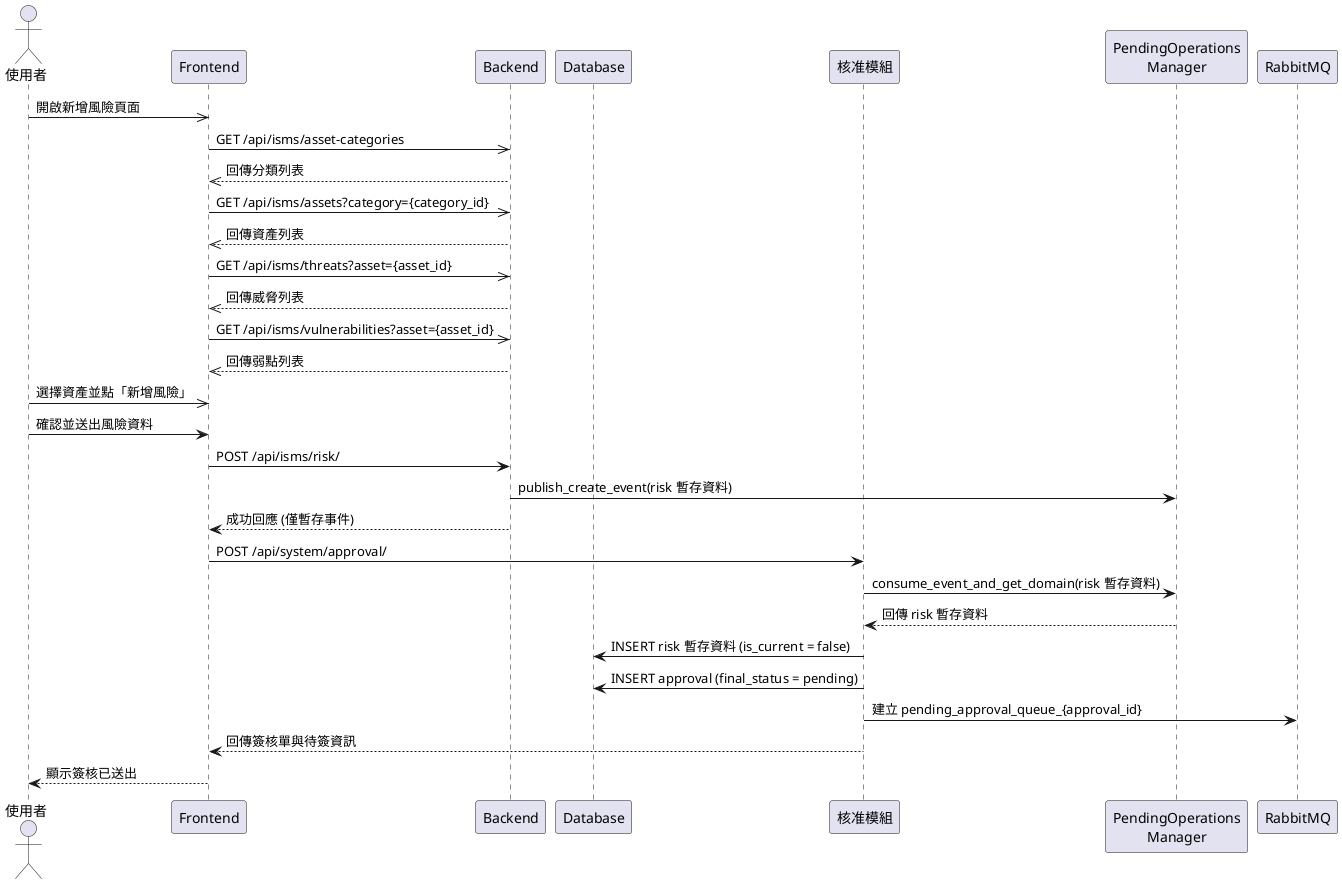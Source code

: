 @startuml
actor User as "使用者"
participant Frontend
participant Backend
participant Database
participant Approval as "核准模組"
participant "PendingOperations\nManager" as POM

User ->> Frontend: 開啟新增風險頁面
Frontend ->> Backend: GET /api/isms/asset-categories
Backend -->> Frontend: 回傳分類列表
Frontend ->> Backend: GET /api/isms/assets?category={category_id}
Backend -->> Frontend: 回傳資產列表
Frontend ->> Backend: GET /api/isms/threats?asset={asset_id}
Backend -->> Frontend: 回傳威脅列表
Frontend ->> Backend: GET /api/isms/vulnerabilities?asset={asset_id}
Backend -->> Frontend: 回傳弱點列表
User ->> Frontend: 選擇資產並點「新增風險」
User -> Frontend: 確認並送出風險資料
Frontend -> Backend: POST /api/isms/risk/
Backend -> POM: publish_create_event(risk 暫存資料)
Backend --> Frontend: 成功回應 (僅暫存事件)
Frontend -> Approval: POST /api/system/approval/
Approval -> POM: consume_event_and_get_domain(risk 暫存資料)
POM --> Approval: 回傳 risk 暫存資料
Approval -> Database: INSERT risk 暫存資料 (is_current = false)
Approval -> Database: INSERT approval (final_status = pending)
Approval -> RabbitMQ: 建立 pending_approval_queue_{approval_id}
Approval --> Frontend: 回傳簽核單與待簽資訊
Frontend --> User: 顯示簽核已送出
@enduml